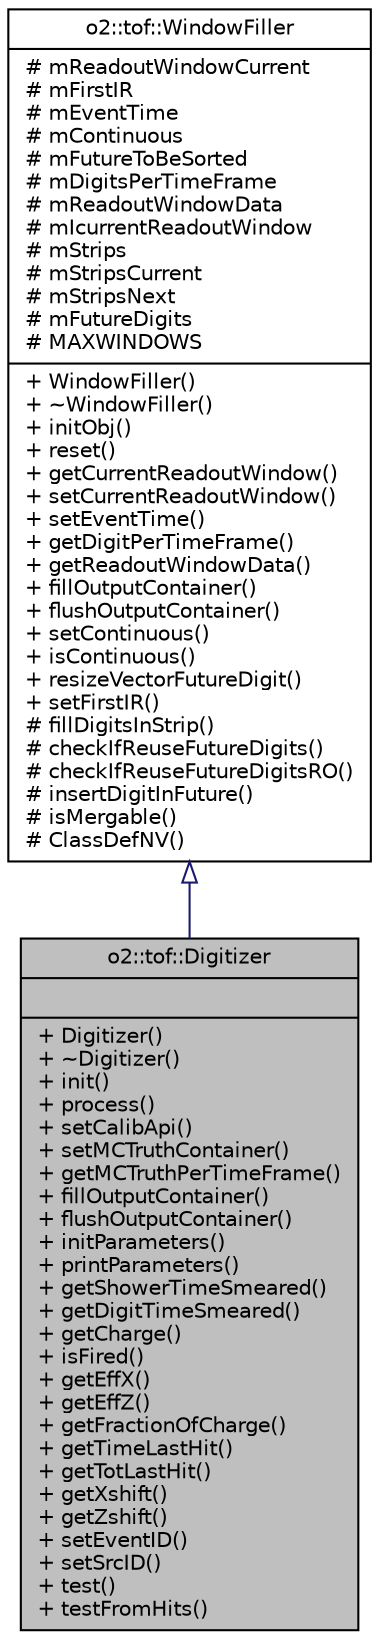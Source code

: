 digraph "o2::tof::Digitizer"
{
 // INTERACTIVE_SVG=YES
  bgcolor="transparent";
  edge [fontname="Helvetica",fontsize="10",labelfontname="Helvetica",labelfontsize="10"];
  node [fontname="Helvetica",fontsize="10",shape=record];
  Node0 [label="{o2::tof::Digitizer\n||+ Digitizer()\l+ ~Digitizer()\l+ init()\l+ process()\l+ setCalibApi()\l+ setMCTruthContainer()\l+ getMCTruthPerTimeFrame()\l+ fillOutputContainer()\l+ flushOutputContainer()\l+ initParameters()\l+ printParameters()\l+ getShowerTimeSmeared()\l+ getDigitTimeSmeared()\l+ getCharge()\l+ isFired()\l+ getEffX()\l+ getEffZ()\l+ getFractionOfCharge()\l+ getTimeLastHit()\l+ getTotLastHit()\l+ getXshift()\l+ getZshift()\l+ setEventID()\l+ setSrcID()\l+ test()\l+ testFromHits()\l}",height=0.2,width=0.4,color="black", fillcolor="grey75", style="filled", fontcolor="black"];
  Node1 -> Node0 [dir="back",color="midnightblue",fontsize="10",style="solid",arrowtail="onormal",fontname="Helvetica"];
  Node1 [label="{o2::tof::WindowFiller\n|# mReadoutWindowCurrent\l# mFirstIR\l# mEventTime\l# mContinuous\l# mFutureToBeSorted\l# mDigitsPerTimeFrame\l# mReadoutWindowData\l# mIcurrentReadoutWindow\l# mStrips\l# mStripsCurrent\l# mStripsNext\l# mFutureDigits\l# MAXWINDOWS\l|+ WindowFiller()\l+ ~WindowFiller()\l+ initObj()\l+ reset()\l+ getCurrentReadoutWindow()\l+ setCurrentReadoutWindow()\l+ setEventTime()\l+ getDigitPerTimeFrame()\l+ getReadoutWindowData()\l+ fillOutputContainer()\l+ flushOutputContainer()\l+ setContinuous()\l+ isContinuous()\l+ resizeVectorFutureDigit()\l+ setFirstIR()\l# fillDigitsInStrip()\l# checkIfReuseFutureDigits()\l# checkIfReuseFutureDigitsRO()\l# insertDigitInFuture()\l# isMergable()\l# ClassDefNV()\l}",height=0.2,width=0.4,color="black",URL="$db/d26/classo2_1_1tof_1_1WindowFiller.html"];
}

